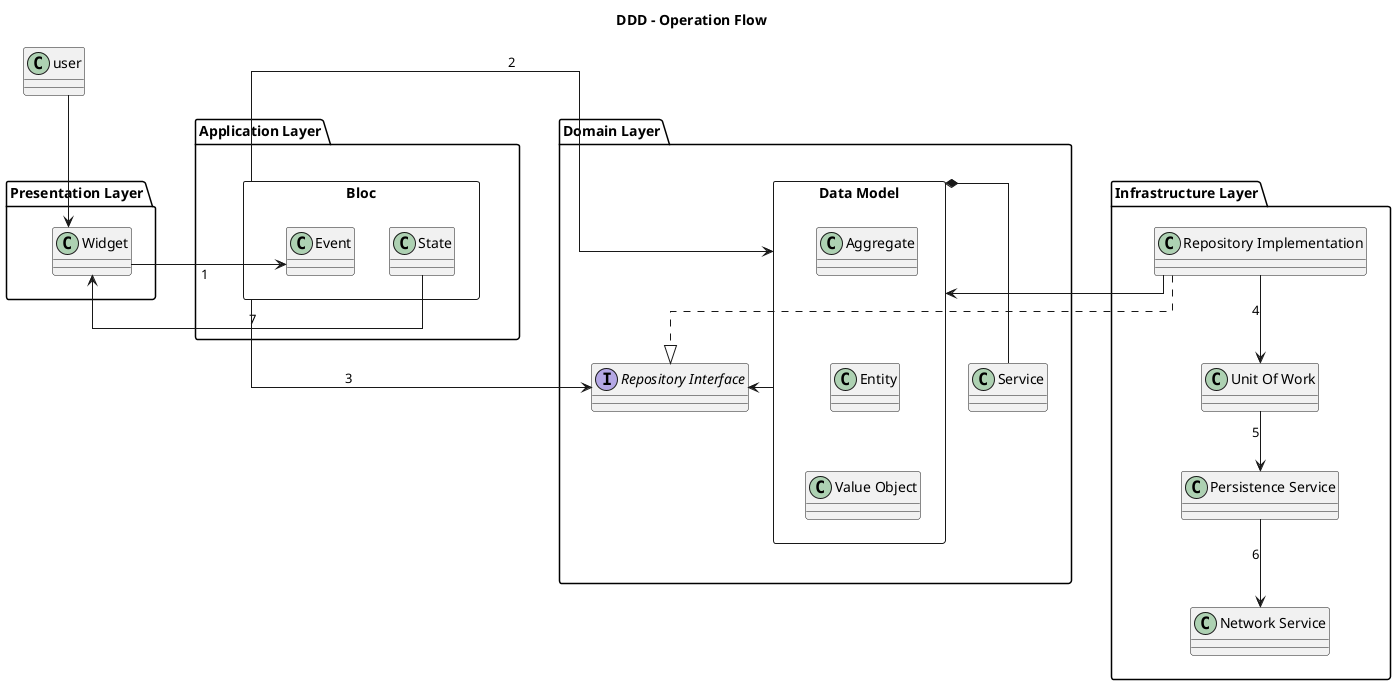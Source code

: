@startuml DDDOperationFlow
title DDD - Operation Flow
' left to right direction
skinparam linetype ortho

package Presentation as "Presentation Layer" {
    class Widget
}

package Application as "Application Layer" {
    rectangle Bloc {
        class Event as "Event"
        class StateClass as "State"
    }
}

package Domain as "Domain Layer" {
    rectangle DataModel as "Data Model"{
        class Aggregate as "Aggregate"
        class EntityClass as "Entity"
        class ValueObject as "Value Object"
    }
    class Service as "Service"
    interface RepositoryInterface as "Repository Interface"
}

package Infrastructure as "Infrastructure Layer" {
    class NetworkService as "Network Service"
    class PersistenceService as "Persistence Service"
    class UnitOfWork as "Unit Of Work"
    class RepositoryImplementation as "Repository Implementation"
}


user -[hidden]right- Presentation
Presentation -[hidden]right- Application
Application -[hidden]right- Domain
Domain -[hidden]right- Infrastructure

user --> Widget

' Presentation Layer
Event -[hidden]right-> StateClass
Widget --> Event : "1"

' Application Layer
StateClass --> Widget : 7
Bloc -> RepositoryInterface : 3
Bloc -> DataModel : 2

' Domain Layer
Aggregate -[hidden]-> EntityClass
EntityClass -[hidden]-> ValueObject
DataModel *-- Service
DataModel --> RepositoryInterface

' Infrastructure Layer
RepositoryImplementation ..|> RepositoryInterface
RepositoryImplementation --> UnitOfWork : "4"
UnitOfWork --> PersistenceService : "5"
PersistenceService --> NetworkService : "6"
RepositoryImplementation -> DataModel


' |#dee4e8|User|
' |#dee4e8|Presentation|
' |#c4c9cd|Application|
' |#daf0fe|Domain|
' |#daf0fe|Infrastructure|

' |User|
' start
' |Presentation|
'    :Widget;
'    |Application|
'      :Bloc Event;
'      split
'         |Domain|
'         :Data Model;
'         |Application|
'         :Bloc State;
'         |Presentation|
'         :Widget;
'      detach
'      split again
'         |Infrastructure|
'         :Interface;
'         :Unit of Work;
'         :Persistence Service;
'      stop
'      end split




@enduml
